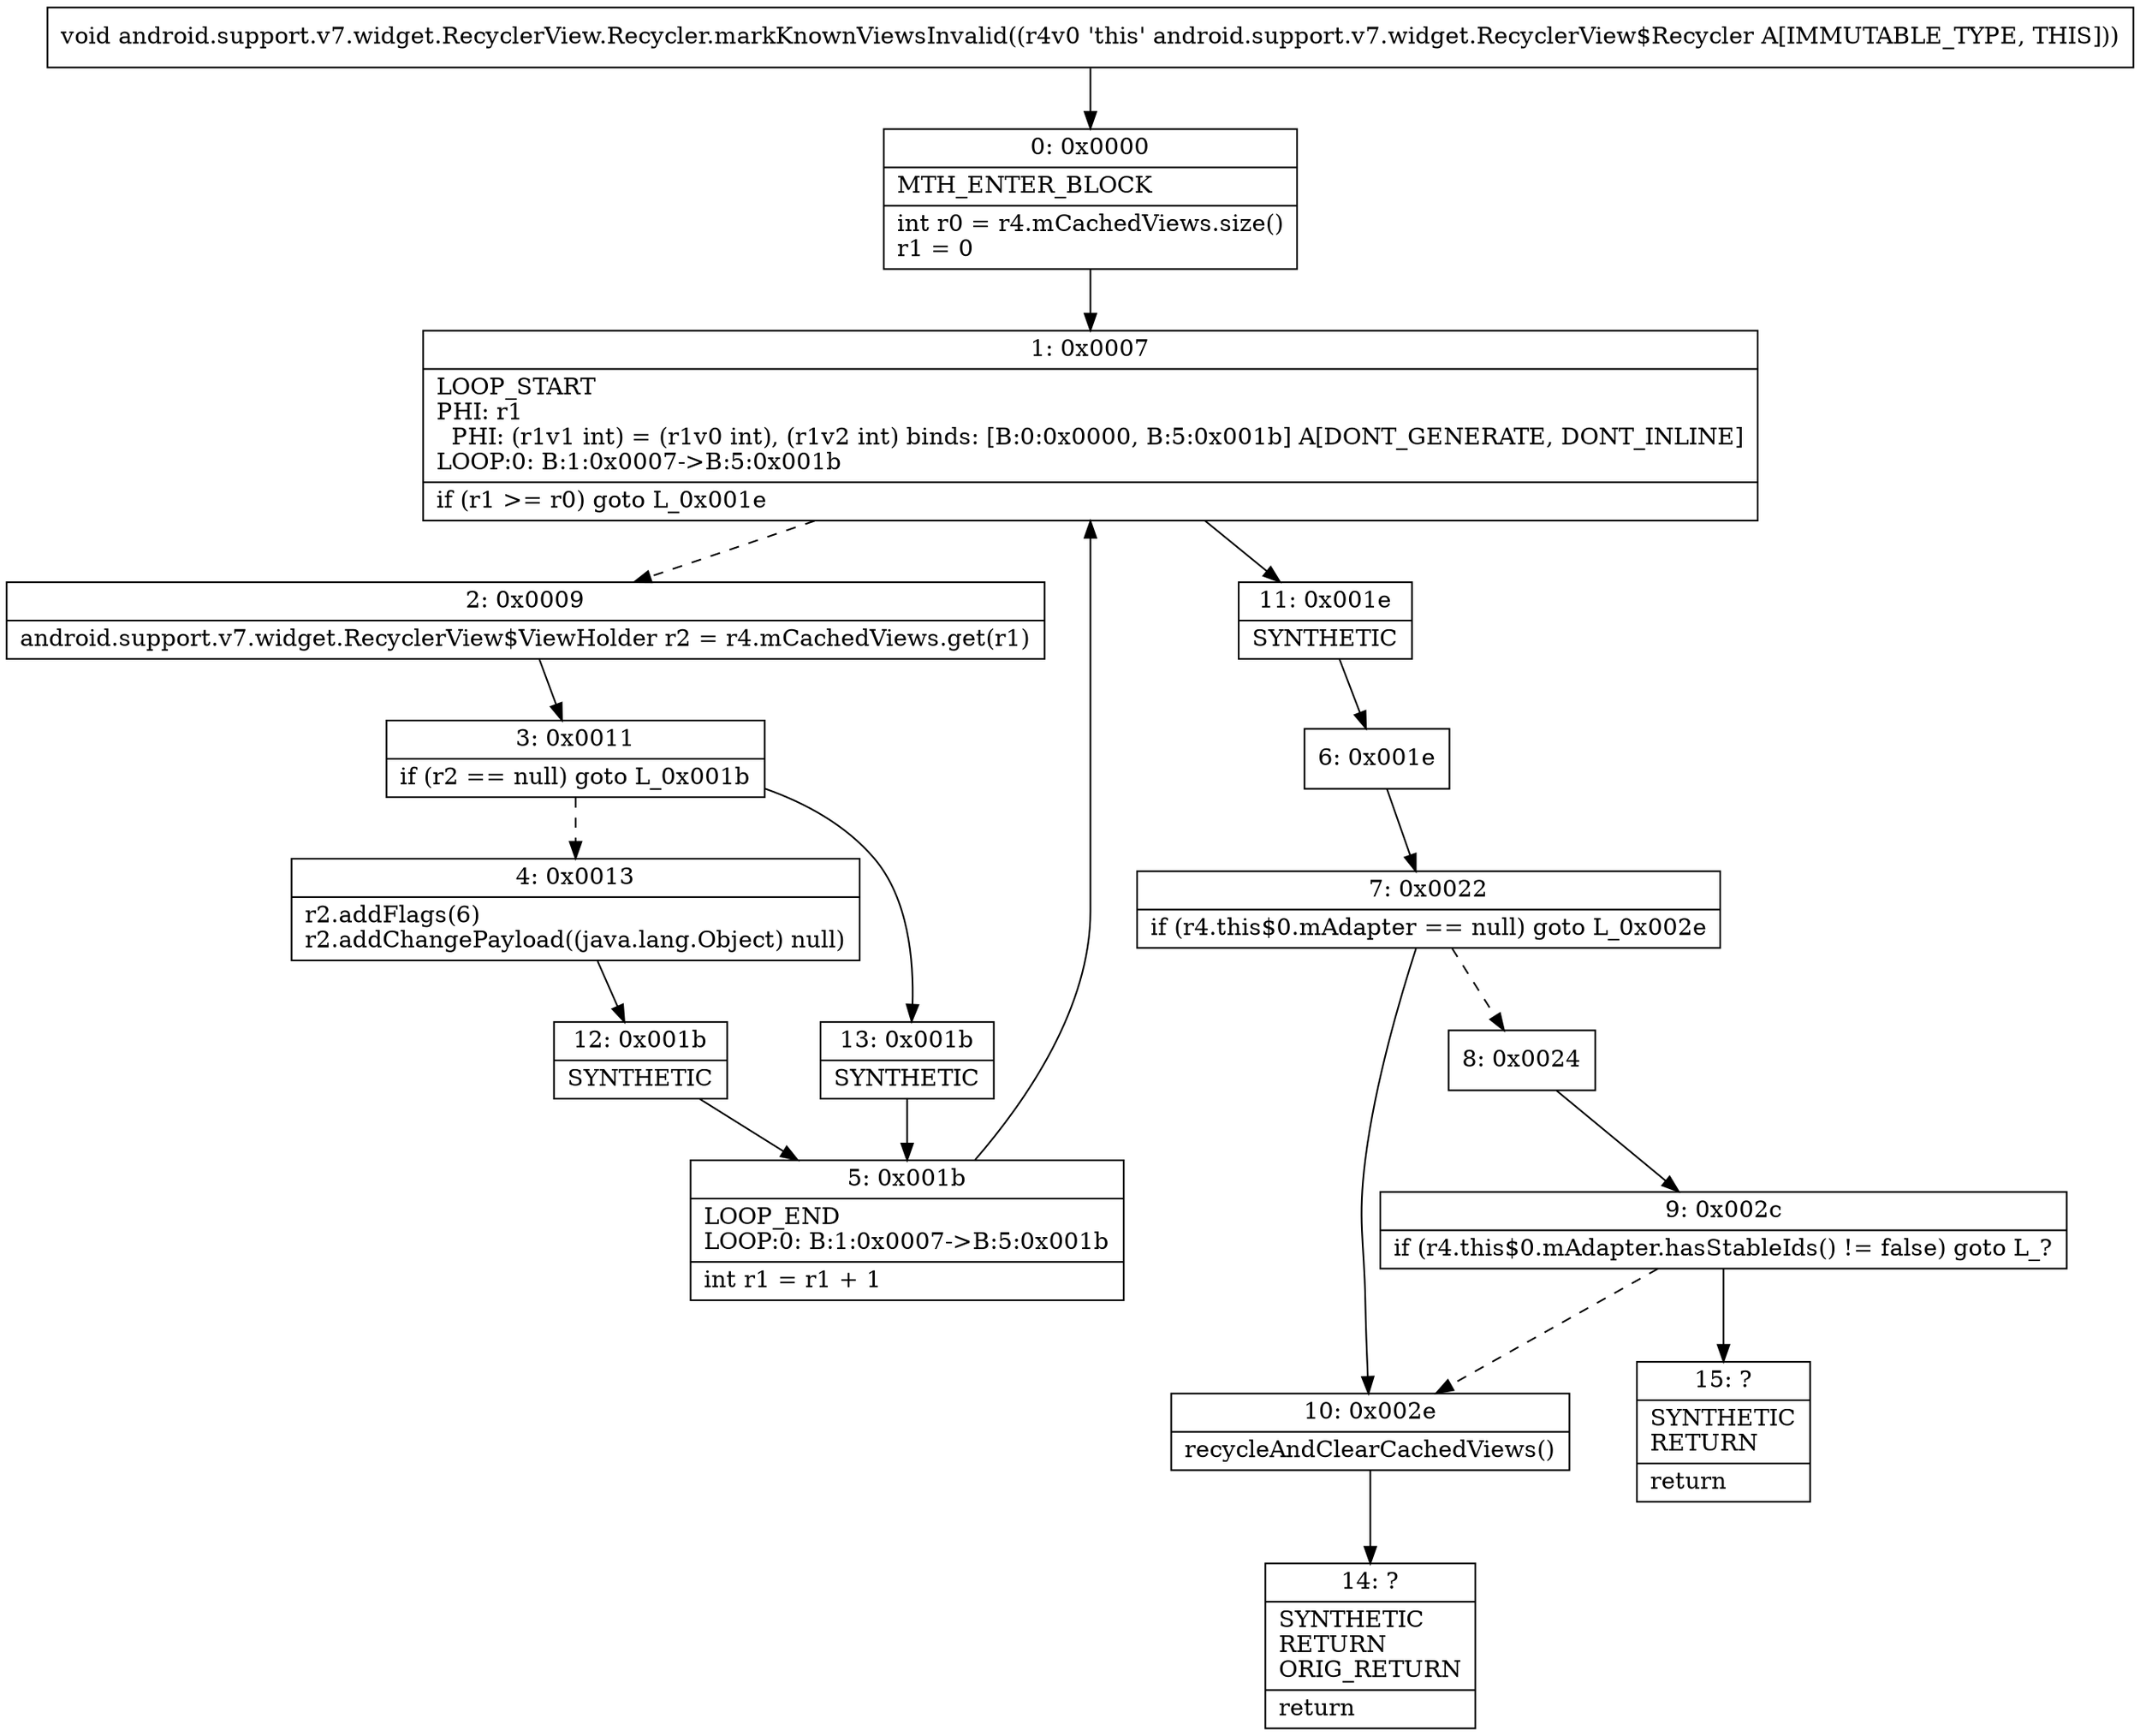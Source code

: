 digraph "CFG forandroid.support.v7.widget.RecyclerView.Recycler.markKnownViewsInvalid()V" {
Node_0 [shape=record,label="{0\:\ 0x0000|MTH_ENTER_BLOCK\l|int r0 = r4.mCachedViews.size()\lr1 = 0\l}"];
Node_1 [shape=record,label="{1\:\ 0x0007|LOOP_START\lPHI: r1 \l  PHI: (r1v1 int) = (r1v0 int), (r1v2 int) binds: [B:0:0x0000, B:5:0x001b] A[DONT_GENERATE, DONT_INLINE]\lLOOP:0: B:1:0x0007\-\>B:5:0x001b\l|if (r1 \>= r0) goto L_0x001e\l}"];
Node_2 [shape=record,label="{2\:\ 0x0009|android.support.v7.widget.RecyclerView$ViewHolder r2 = r4.mCachedViews.get(r1)\l}"];
Node_3 [shape=record,label="{3\:\ 0x0011|if (r2 == null) goto L_0x001b\l}"];
Node_4 [shape=record,label="{4\:\ 0x0013|r2.addFlags(6)\lr2.addChangePayload((java.lang.Object) null)\l}"];
Node_5 [shape=record,label="{5\:\ 0x001b|LOOP_END\lLOOP:0: B:1:0x0007\-\>B:5:0x001b\l|int r1 = r1 + 1\l}"];
Node_6 [shape=record,label="{6\:\ 0x001e}"];
Node_7 [shape=record,label="{7\:\ 0x0022|if (r4.this$0.mAdapter == null) goto L_0x002e\l}"];
Node_8 [shape=record,label="{8\:\ 0x0024}"];
Node_9 [shape=record,label="{9\:\ 0x002c|if (r4.this$0.mAdapter.hasStableIds() != false) goto L_?\l}"];
Node_10 [shape=record,label="{10\:\ 0x002e|recycleAndClearCachedViews()\l}"];
Node_11 [shape=record,label="{11\:\ 0x001e|SYNTHETIC\l}"];
Node_12 [shape=record,label="{12\:\ 0x001b|SYNTHETIC\l}"];
Node_13 [shape=record,label="{13\:\ 0x001b|SYNTHETIC\l}"];
Node_14 [shape=record,label="{14\:\ ?|SYNTHETIC\lRETURN\lORIG_RETURN\l|return\l}"];
Node_15 [shape=record,label="{15\:\ ?|SYNTHETIC\lRETURN\l|return\l}"];
MethodNode[shape=record,label="{void android.support.v7.widget.RecyclerView.Recycler.markKnownViewsInvalid((r4v0 'this' android.support.v7.widget.RecyclerView$Recycler A[IMMUTABLE_TYPE, THIS])) }"];
MethodNode -> Node_0;
Node_0 -> Node_1;
Node_1 -> Node_2[style=dashed];
Node_1 -> Node_11;
Node_2 -> Node_3;
Node_3 -> Node_4[style=dashed];
Node_3 -> Node_13;
Node_4 -> Node_12;
Node_5 -> Node_1;
Node_6 -> Node_7;
Node_7 -> Node_8[style=dashed];
Node_7 -> Node_10;
Node_8 -> Node_9;
Node_9 -> Node_10[style=dashed];
Node_9 -> Node_15;
Node_10 -> Node_14;
Node_11 -> Node_6;
Node_12 -> Node_5;
Node_13 -> Node_5;
}

